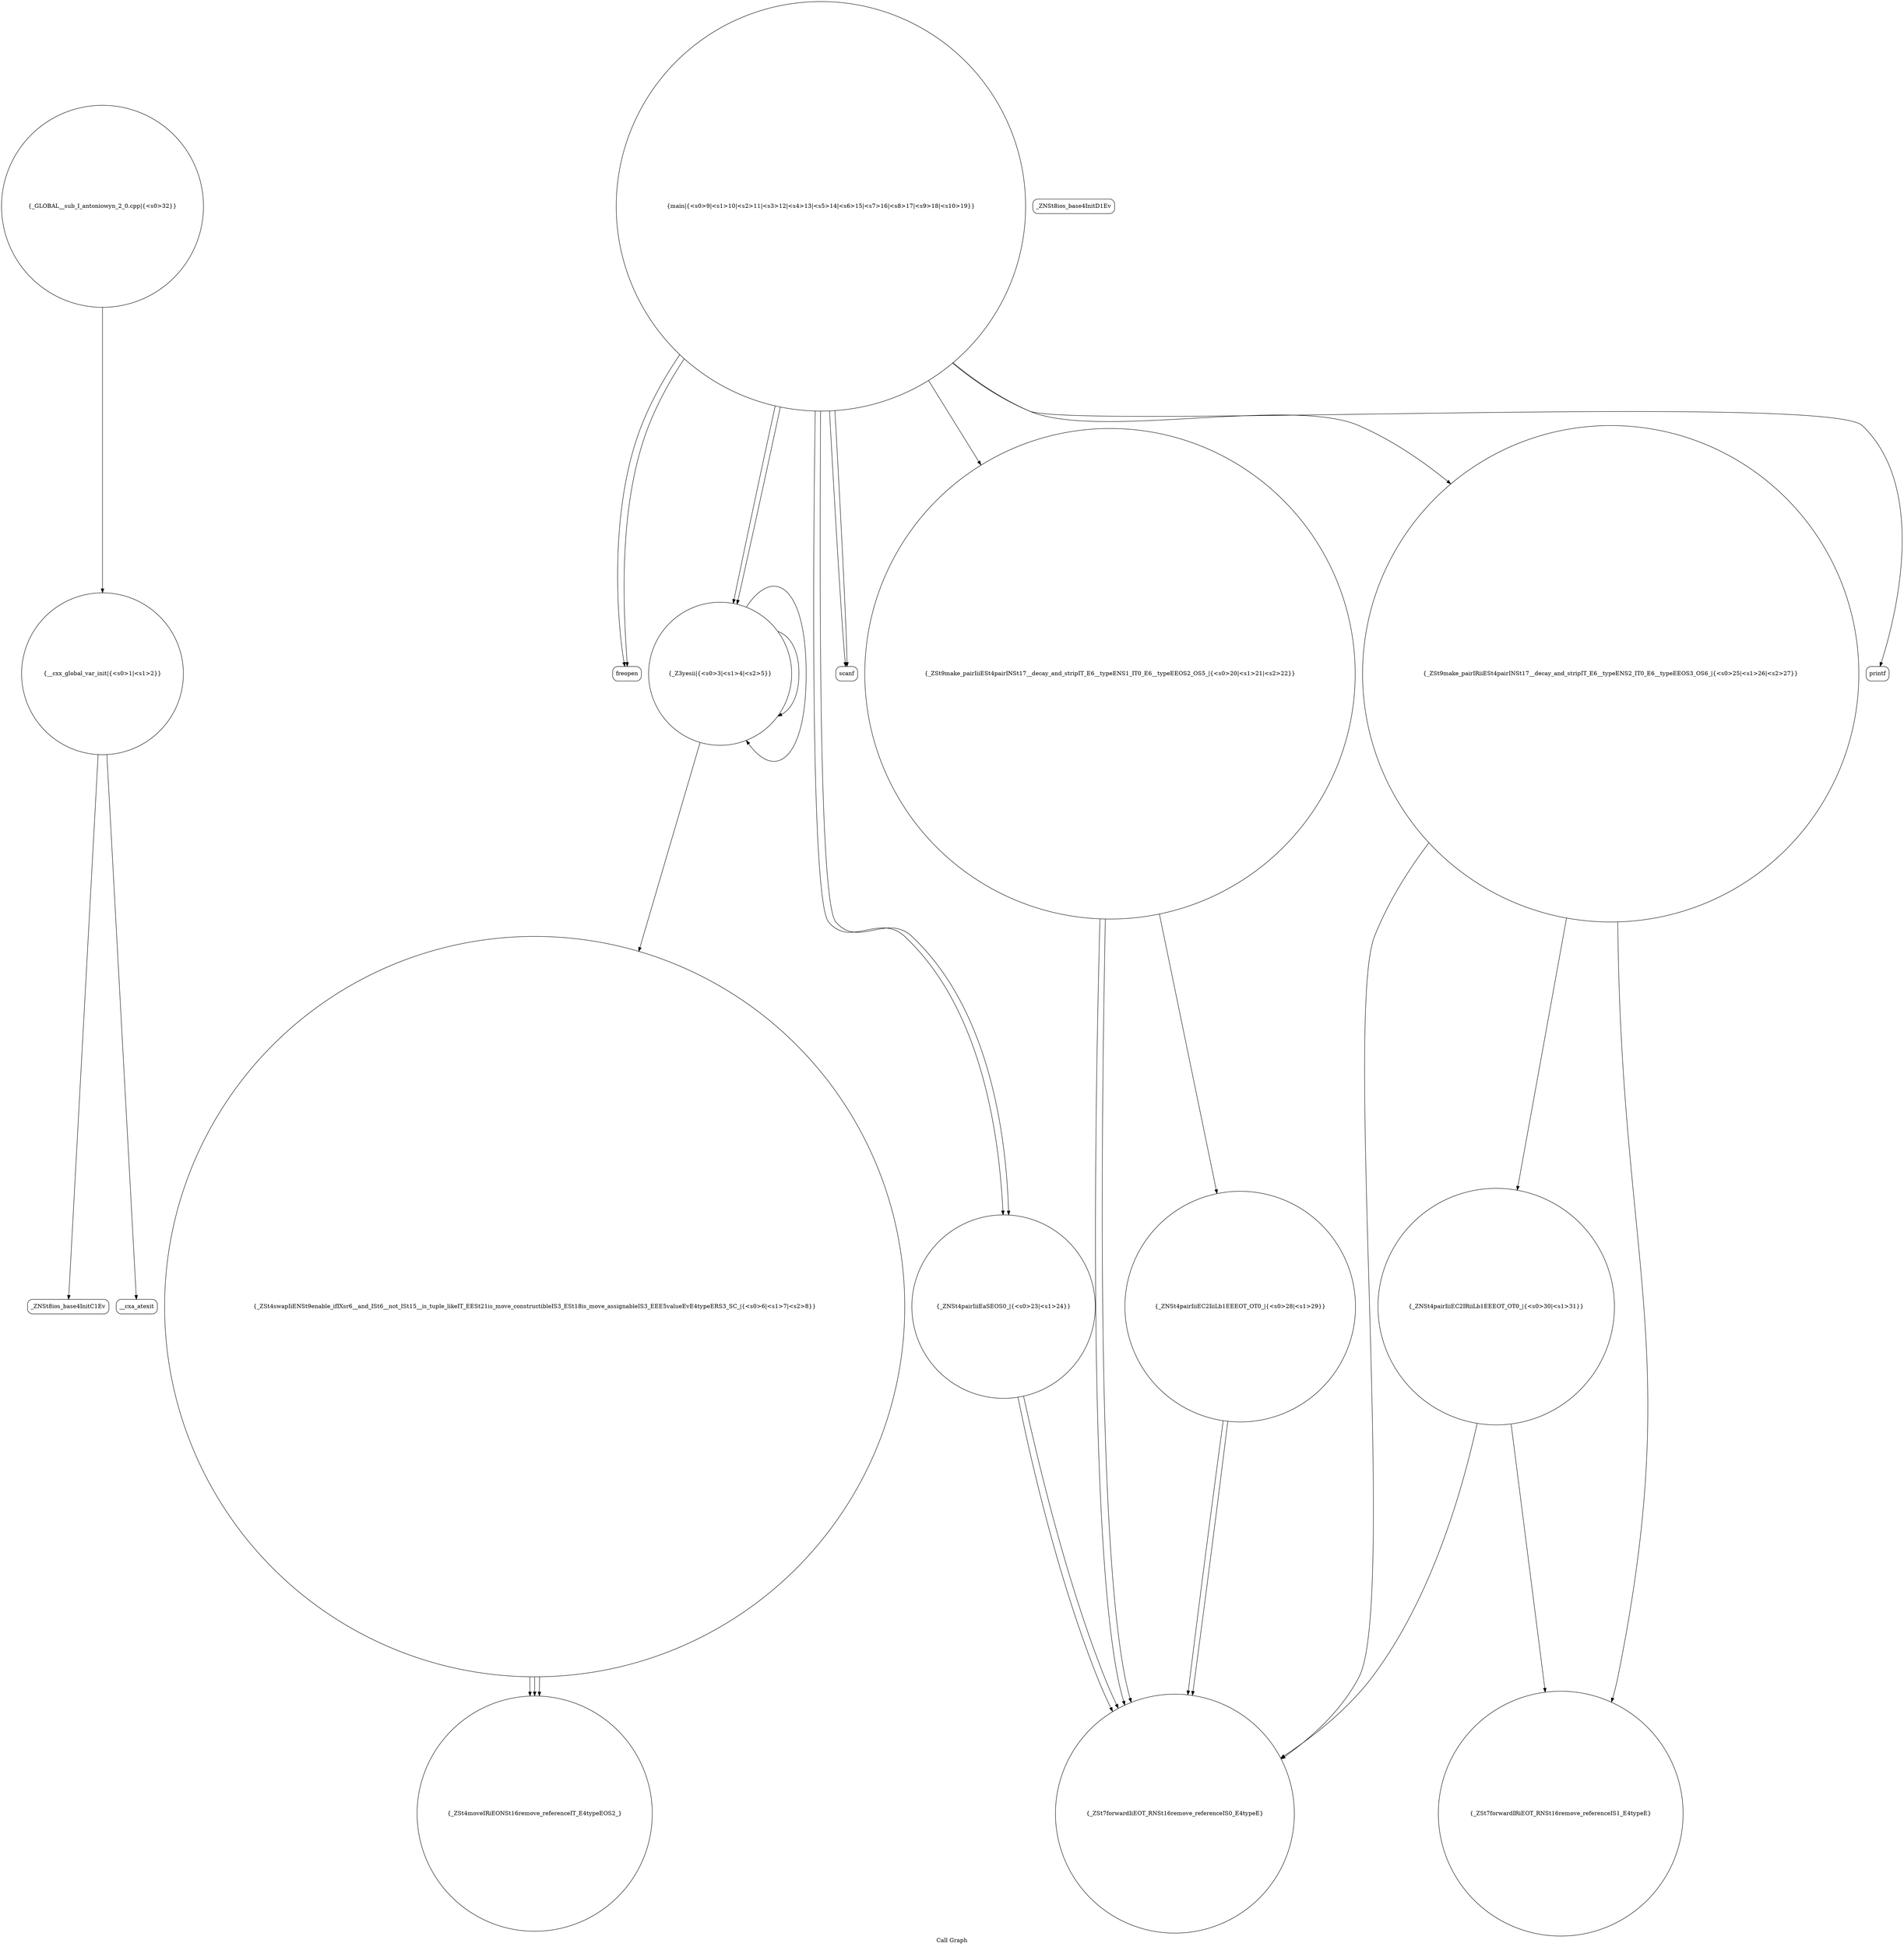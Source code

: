 digraph "Call Graph" {
	label="Call Graph";

	Node0x55e9549eccf0 [shape=record,shape=circle,label="{__cxx_global_var_init|{<s0>1|<s1>2}}"];
	Node0x55e9549eccf0:s0 -> Node0x55e9549ed180[color=black];
	Node0x55e9549eccf0:s1 -> Node0x55e9549ed280[color=black];
	Node0x55e9549ed480 [shape=record,shape=Mrecord,label="{freopen}"];
	Node0x55e9549ed800 [shape=record,shape=circle,label="{_ZNSt4pairIiiEC2IiiLb1EEEOT_OT0_|{<s0>28|<s1>29}}"];
	Node0x55e9549ed800:s0 -> Node0x55e9549ed780[color=black];
	Node0x55e9549ed800:s1 -> Node0x55e9549ed780[color=black];
	Node0x55e9549ed200 [shape=record,shape=Mrecord,label="{_ZNSt8ios_base4InitD1Ev}"];
	Node0x55e9549ed580 [shape=record,shape=circle,label="{_ZNSt4pairIiiEaSEOS0_|{<s0>23|<s1>24}}"];
	Node0x55e9549ed580:s0 -> Node0x55e9549ed780[color=black];
	Node0x55e9549ed580:s1 -> Node0x55e9549ed780[color=black];
	Node0x55e9549ed900 [shape=record,shape=circle,label="{_ZNSt4pairIiiEC2IRiiLb1EEEOT_OT0_|{<s0>30|<s1>31}}"];
	Node0x55e9549ed900:s0 -> Node0x55e9549ed880[color=black];
	Node0x55e9549ed900:s1 -> Node0x55e9549ed780[color=black];
	Node0x55e9549ed300 [shape=record,shape=circle,label="{_Z3yesii|{<s0>3|<s1>4|<s2>5}}"];
	Node0x55e9549ed300:s0 -> Node0x55e9549ed380[color=black];
	Node0x55e9549ed300:s1 -> Node0x55e9549ed300[color=black];
	Node0x55e9549ed300:s2 -> Node0x55e9549ed300[color=black];
	Node0x55e9549ed680 [shape=record,shape=Mrecord,label="{scanf}"];
	Node0x55e9549eda00 [shape=record,shape=circle,label="{_GLOBAL__sub_I_antoniowyn_2_0.cpp|{<s0>32}}"];
	Node0x55e9549eda00:s0 -> Node0x55e9549eccf0[color=black];
	Node0x55e9549ed400 [shape=record,shape=circle,label="{main|{<s0>9|<s1>10|<s2>11|<s3>12|<s4>13|<s5>14|<s6>15|<s7>16|<s8>17|<s9>18|<s10>19}}"];
	Node0x55e9549ed400:s0 -> Node0x55e9549ed480[color=black];
	Node0x55e9549ed400:s1 -> Node0x55e9549ed480[color=black];
	Node0x55e9549ed400:s2 -> Node0x55e9549ed500[color=black];
	Node0x55e9549ed400:s3 -> Node0x55e9549ed580[color=black];
	Node0x55e9549ed400:s4 -> Node0x55e9549ed300[color=black];
	Node0x55e9549ed400:s5 -> Node0x55e9549ed300[color=black];
	Node0x55e9549ed400:s6 -> Node0x55e9549ed600[color=black];
	Node0x55e9549ed400:s7 -> Node0x55e9549ed580[color=black];
	Node0x55e9549ed400:s8 -> Node0x55e9549ed680[color=black];
	Node0x55e9549ed400:s9 -> Node0x55e9549ed680[color=black];
	Node0x55e9549ed400:s10 -> Node0x55e9549ed700[color=black];
	Node0x55e9549ed780 [shape=record,shape=circle,label="{_ZSt7forwardIiEOT_RNSt16remove_referenceIS0_E4typeE}"];
	Node0x55e9549ed180 [shape=record,shape=Mrecord,label="{_ZNSt8ios_base4InitC1Ev}"];
	Node0x55e9549ed500 [shape=record,shape=circle,label="{_ZSt9make_pairIiiESt4pairINSt17__decay_and_stripIT_E6__typeENS1_IT0_E6__typeEEOS2_OS5_|{<s0>20|<s1>21|<s2>22}}"];
	Node0x55e9549ed500:s0 -> Node0x55e9549ed780[color=black];
	Node0x55e9549ed500:s1 -> Node0x55e9549ed780[color=black];
	Node0x55e9549ed500:s2 -> Node0x55e9549ed800[color=black];
	Node0x55e9549ed880 [shape=record,shape=circle,label="{_ZSt7forwardIRiEOT_RNSt16remove_referenceIS1_E4typeE}"];
	Node0x55e9549ed280 [shape=record,shape=Mrecord,label="{__cxa_atexit}"];
	Node0x55e9549ed600 [shape=record,shape=circle,label="{_ZSt9make_pairIRiiESt4pairINSt17__decay_and_stripIT_E6__typeENS2_IT0_E6__typeEEOS3_OS6_|{<s0>25|<s1>26|<s2>27}}"];
	Node0x55e9549ed600:s0 -> Node0x55e9549ed880[color=black];
	Node0x55e9549ed600:s1 -> Node0x55e9549ed780[color=black];
	Node0x55e9549ed600:s2 -> Node0x55e9549ed900[color=black];
	Node0x55e9549ed980 [shape=record,shape=circle,label="{_ZSt4moveIRiEONSt16remove_referenceIT_E4typeEOS2_}"];
	Node0x55e9549ed380 [shape=record,shape=circle,label="{_ZSt4swapIiENSt9enable_ifIXsr6__and_ISt6__not_ISt15__is_tuple_likeIT_EESt21is_move_constructibleIS3_ESt18is_move_assignableIS3_EEE5valueEvE4typeERS3_SC_|{<s0>6|<s1>7|<s2>8}}"];
	Node0x55e9549ed380:s0 -> Node0x55e9549ed980[color=black];
	Node0x55e9549ed380:s1 -> Node0x55e9549ed980[color=black];
	Node0x55e9549ed380:s2 -> Node0x55e9549ed980[color=black];
	Node0x55e9549ed700 [shape=record,shape=Mrecord,label="{printf}"];
}
